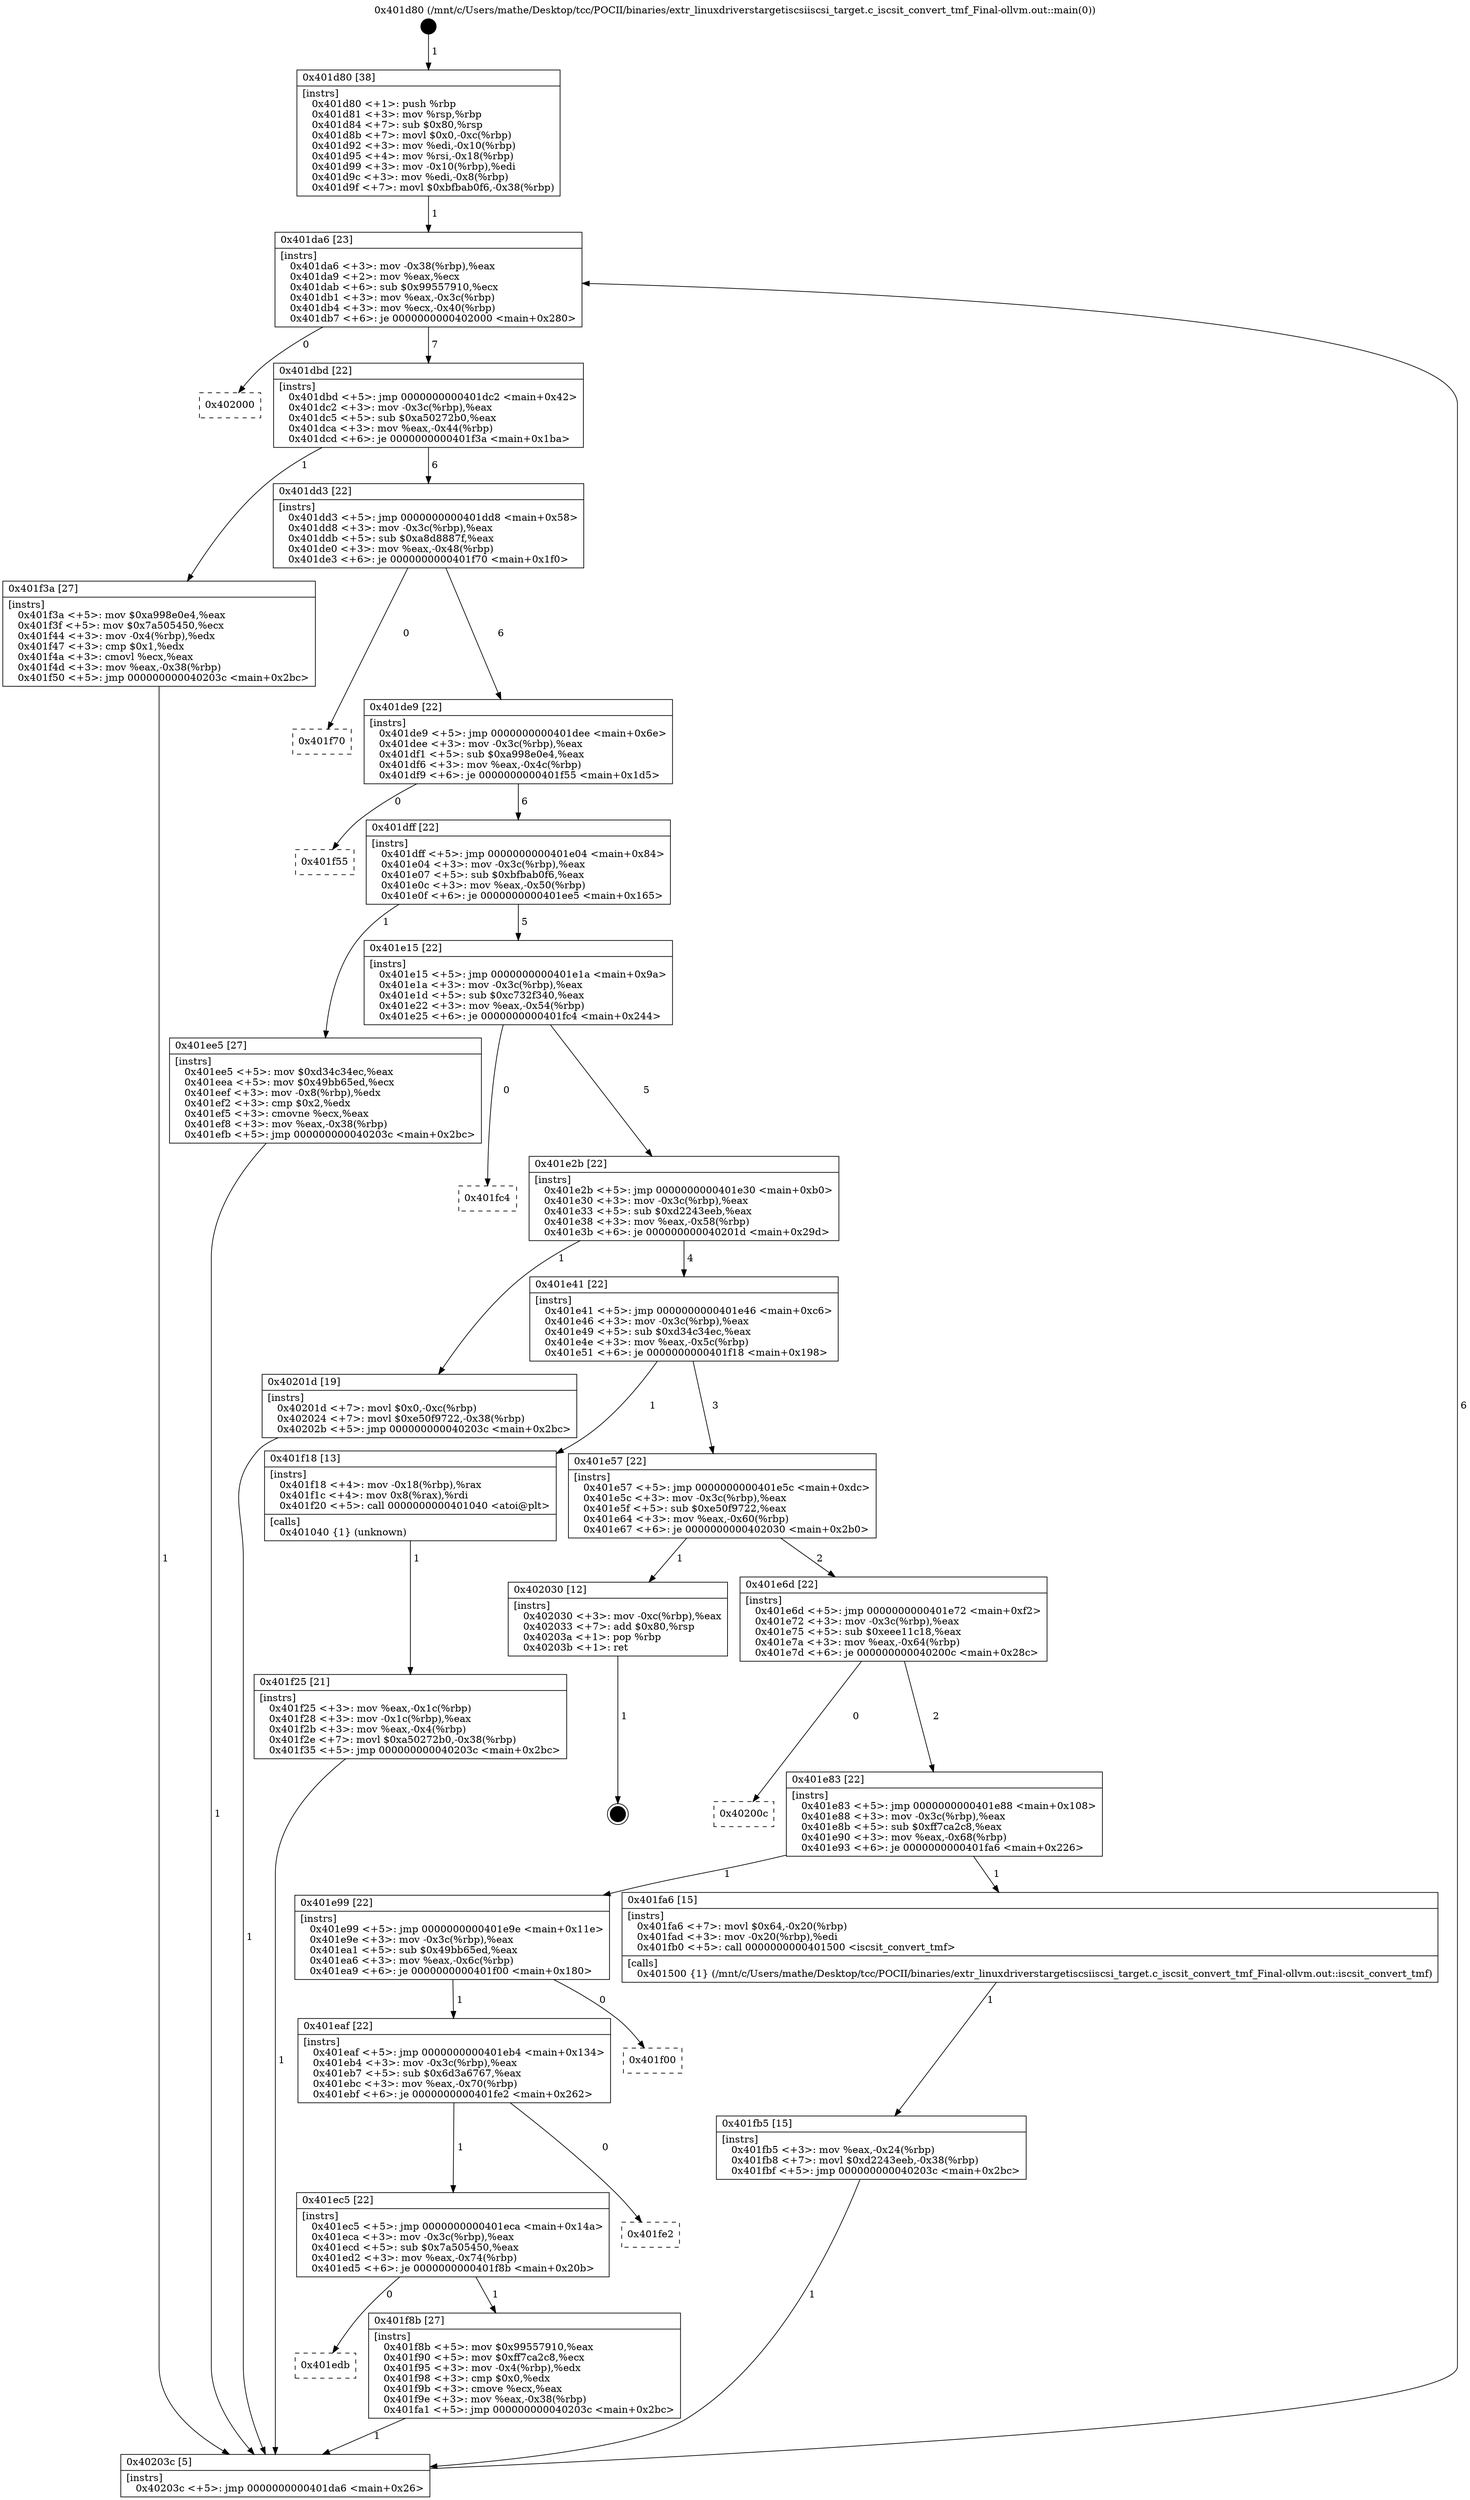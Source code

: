 digraph "0x401d80" {
  label = "0x401d80 (/mnt/c/Users/mathe/Desktop/tcc/POCII/binaries/extr_linuxdriverstargetiscsiiscsi_target.c_iscsit_convert_tmf_Final-ollvm.out::main(0))"
  labelloc = "t"
  node[shape=record]

  Entry [label="",width=0.3,height=0.3,shape=circle,fillcolor=black,style=filled]
  "0x401da6" [label="{
     0x401da6 [23]\l
     | [instrs]\l
     &nbsp;&nbsp;0x401da6 \<+3\>: mov -0x38(%rbp),%eax\l
     &nbsp;&nbsp;0x401da9 \<+2\>: mov %eax,%ecx\l
     &nbsp;&nbsp;0x401dab \<+6\>: sub $0x99557910,%ecx\l
     &nbsp;&nbsp;0x401db1 \<+3\>: mov %eax,-0x3c(%rbp)\l
     &nbsp;&nbsp;0x401db4 \<+3\>: mov %ecx,-0x40(%rbp)\l
     &nbsp;&nbsp;0x401db7 \<+6\>: je 0000000000402000 \<main+0x280\>\l
  }"]
  "0x402000" [label="{
     0x402000\l
  }", style=dashed]
  "0x401dbd" [label="{
     0x401dbd [22]\l
     | [instrs]\l
     &nbsp;&nbsp;0x401dbd \<+5\>: jmp 0000000000401dc2 \<main+0x42\>\l
     &nbsp;&nbsp;0x401dc2 \<+3\>: mov -0x3c(%rbp),%eax\l
     &nbsp;&nbsp;0x401dc5 \<+5\>: sub $0xa50272b0,%eax\l
     &nbsp;&nbsp;0x401dca \<+3\>: mov %eax,-0x44(%rbp)\l
     &nbsp;&nbsp;0x401dcd \<+6\>: je 0000000000401f3a \<main+0x1ba\>\l
  }"]
  Exit [label="",width=0.3,height=0.3,shape=circle,fillcolor=black,style=filled,peripheries=2]
  "0x401f3a" [label="{
     0x401f3a [27]\l
     | [instrs]\l
     &nbsp;&nbsp;0x401f3a \<+5\>: mov $0xa998e0e4,%eax\l
     &nbsp;&nbsp;0x401f3f \<+5\>: mov $0x7a505450,%ecx\l
     &nbsp;&nbsp;0x401f44 \<+3\>: mov -0x4(%rbp),%edx\l
     &nbsp;&nbsp;0x401f47 \<+3\>: cmp $0x1,%edx\l
     &nbsp;&nbsp;0x401f4a \<+3\>: cmovl %ecx,%eax\l
     &nbsp;&nbsp;0x401f4d \<+3\>: mov %eax,-0x38(%rbp)\l
     &nbsp;&nbsp;0x401f50 \<+5\>: jmp 000000000040203c \<main+0x2bc\>\l
  }"]
  "0x401dd3" [label="{
     0x401dd3 [22]\l
     | [instrs]\l
     &nbsp;&nbsp;0x401dd3 \<+5\>: jmp 0000000000401dd8 \<main+0x58\>\l
     &nbsp;&nbsp;0x401dd8 \<+3\>: mov -0x3c(%rbp),%eax\l
     &nbsp;&nbsp;0x401ddb \<+5\>: sub $0xa8d8887f,%eax\l
     &nbsp;&nbsp;0x401de0 \<+3\>: mov %eax,-0x48(%rbp)\l
     &nbsp;&nbsp;0x401de3 \<+6\>: je 0000000000401f70 \<main+0x1f0\>\l
  }"]
  "0x401fb5" [label="{
     0x401fb5 [15]\l
     | [instrs]\l
     &nbsp;&nbsp;0x401fb5 \<+3\>: mov %eax,-0x24(%rbp)\l
     &nbsp;&nbsp;0x401fb8 \<+7\>: movl $0xd2243eeb,-0x38(%rbp)\l
     &nbsp;&nbsp;0x401fbf \<+5\>: jmp 000000000040203c \<main+0x2bc\>\l
  }"]
  "0x401f70" [label="{
     0x401f70\l
  }", style=dashed]
  "0x401de9" [label="{
     0x401de9 [22]\l
     | [instrs]\l
     &nbsp;&nbsp;0x401de9 \<+5\>: jmp 0000000000401dee \<main+0x6e\>\l
     &nbsp;&nbsp;0x401dee \<+3\>: mov -0x3c(%rbp),%eax\l
     &nbsp;&nbsp;0x401df1 \<+5\>: sub $0xa998e0e4,%eax\l
     &nbsp;&nbsp;0x401df6 \<+3\>: mov %eax,-0x4c(%rbp)\l
     &nbsp;&nbsp;0x401df9 \<+6\>: je 0000000000401f55 \<main+0x1d5\>\l
  }"]
  "0x401edb" [label="{
     0x401edb\l
  }", style=dashed]
  "0x401f55" [label="{
     0x401f55\l
  }", style=dashed]
  "0x401dff" [label="{
     0x401dff [22]\l
     | [instrs]\l
     &nbsp;&nbsp;0x401dff \<+5\>: jmp 0000000000401e04 \<main+0x84\>\l
     &nbsp;&nbsp;0x401e04 \<+3\>: mov -0x3c(%rbp),%eax\l
     &nbsp;&nbsp;0x401e07 \<+5\>: sub $0xbfbab0f6,%eax\l
     &nbsp;&nbsp;0x401e0c \<+3\>: mov %eax,-0x50(%rbp)\l
     &nbsp;&nbsp;0x401e0f \<+6\>: je 0000000000401ee5 \<main+0x165\>\l
  }"]
  "0x401f8b" [label="{
     0x401f8b [27]\l
     | [instrs]\l
     &nbsp;&nbsp;0x401f8b \<+5\>: mov $0x99557910,%eax\l
     &nbsp;&nbsp;0x401f90 \<+5\>: mov $0xff7ca2c8,%ecx\l
     &nbsp;&nbsp;0x401f95 \<+3\>: mov -0x4(%rbp),%edx\l
     &nbsp;&nbsp;0x401f98 \<+3\>: cmp $0x0,%edx\l
     &nbsp;&nbsp;0x401f9b \<+3\>: cmove %ecx,%eax\l
     &nbsp;&nbsp;0x401f9e \<+3\>: mov %eax,-0x38(%rbp)\l
     &nbsp;&nbsp;0x401fa1 \<+5\>: jmp 000000000040203c \<main+0x2bc\>\l
  }"]
  "0x401ee5" [label="{
     0x401ee5 [27]\l
     | [instrs]\l
     &nbsp;&nbsp;0x401ee5 \<+5\>: mov $0xd34c34ec,%eax\l
     &nbsp;&nbsp;0x401eea \<+5\>: mov $0x49bb65ed,%ecx\l
     &nbsp;&nbsp;0x401eef \<+3\>: mov -0x8(%rbp),%edx\l
     &nbsp;&nbsp;0x401ef2 \<+3\>: cmp $0x2,%edx\l
     &nbsp;&nbsp;0x401ef5 \<+3\>: cmovne %ecx,%eax\l
     &nbsp;&nbsp;0x401ef8 \<+3\>: mov %eax,-0x38(%rbp)\l
     &nbsp;&nbsp;0x401efb \<+5\>: jmp 000000000040203c \<main+0x2bc\>\l
  }"]
  "0x401e15" [label="{
     0x401e15 [22]\l
     | [instrs]\l
     &nbsp;&nbsp;0x401e15 \<+5\>: jmp 0000000000401e1a \<main+0x9a\>\l
     &nbsp;&nbsp;0x401e1a \<+3\>: mov -0x3c(%rbp),%eax\l
     &nbsp;&nbsp;0x401e1d \<+5\>: sub $0xc732f340,%eax\l
     &nbsp;&nbsp;0x401e22 \<+3\>: mov %eax,-0x54(%rbp)\l
     &nbsp;&nbsp;0x401e25 \<+6\>: je 0000000000401fc4 \<main+0x244\>\l
  }"]
  "0x40203c" [label="{
     0x40203c [5]\l
     | [instrs]\l
     &nbsp;&nbsp;0x40203c \<+5\>: jmp 0000000000401da6 \<main+0x26\>\l
  }"]
  "0x401d80" [label="{
     0x401d80 [38]\l
     | [instrs]\l
     &nbsp;&nbsp;0x401d80 \<+1\>: push %rbp\l
     &nbsp;&nbsp;0x401d81 \<+3\>: mov %rsp,%rbp\l
     &nbsp;&nbsp;0x401d84 \<+7\>: sub $0x80,%rsp\l
     &nbsp;&nbsp;0x401d8b \<+7\>: movl $0x0,-0xc(%rbp)\l
     &nbsp;&nbsp;0x401d92 \<+3\>: mov %edi,-0x10(%rbp)\l
     &nbsp;&nbsp;0x401d95 \<+4\>: mov %rsi,-0x18(%rbp)\l
     &nbsp;&nbsp;0x401d99 \<+3\>: mov -0x10(%rbp),%edi\l
     &nbsp;&nbsp;0x401d9c \<+3\>: mov %edi,-0x8(%rbp)\l
     &nbsp;&nbsp;0x401d9f \<+7\>: movl $0xbfbab0f6,-0x38(%rbp)\l
  }"]
  "0x401ec5" [label="{
     0x401ec5 [22]\l
     | [instrs]\l
     &nbsp;&nbsp;0x401ec5 \<+5\>: jmp 0000000000401eca \<main+0x14a\>\l
     &nbsp;&nbsp;0x401eca \<+3\>: mov -0x3c(%rbp),%eax\l
     &nbsp;&nbsp;0x401ecd \<+5\>: sub $0x7a505450,%eax\l
     &nbsp;&nbsp;0x401ed2 \<+3\>: mov %eax,-0x74(%rbp)\l
     &nbsp;&nbsp;0x401ed5 \<+6\>: je 0000000000401f8b \<main+0x20b\>\l
  }"]
  "0x401fc4" [label="{
     0x401fc4\l
  }", style=dashed]
  "0x401e2b" [label="{
     0x401e2b [22]\l
     | [instrs]\l
     &nbsp;&nbsp;0x401e2b \<+5\>: jmp 0000000000401e30 \<main+0xb0\>\l
     &nbsp;&nbsp;0x401e30 \<+3\>: mov -0x3c(%rbp),%eax\l
     &nbsp;&nbsp;0x401e33 \<+5\>: sub $0xd2243eeb,%eax\l
     &nbsp;&nbsp;0x401e38 \<+3\>: mov %eax,-0x58(%rbp)\l
     &nbsp;&nbsp;0x401e3b \<+6\>: je 000000000040201d \<main+0x29d\>\l
  }"]
  "0x401fe2" [label="{
     0x401fe2\l
  }", style=dashed]
  "0x40201d" [label="{
     0x40201d [19]\l
     | [instrs]\l
     &nbsp;&nbsp;0x40201d \<+7\>: movl $0x0,-0xc(%rbp)\l
     &nbsp;&nbsp;0x402024 \<+7\>: movl $0xe50f9722,-0x38(%rbp)\l
     &nbsp;&nbsp;0x40202b \<+5\>: jmp 000000000040203c \<main+0x2bc\>\l
  }"]
  "0x401e41" [label="{
     0x401e41 [22]\l
     | [instrs]\l
     &nbsp;&nbsp;0x401e41 \<+5\>: jmp 0000000000401e46 \<main+0xc6\>\l
     &nbsp;&nbsp;0x401e46 \<+3\>: mov -0x3c(%rbp),%eax\l
     &nbsp;&nbsp;0x401e49 \<+5\>: sub $0xd34c34ec,%eax\l
     &nbsp;&nbsp;0x401e4e \<+3\>: mov %eax,-0x5c(%rbp)\l
     &nbsp;&nbsp;0x401e51 \<+6\>: je 0000000000401f18 \<main+0x198\>\l
  }"]
  "0x401eaf" [label="{
     0x401eaf [22]\l
     | [instrs]\l
     &nbsp;&nbsp;0x401eaf \<+5\>: jmp 0000000000401eb4 \<main+0x134\>\l
     &nbsp;&nbsp;0x401eb4 \<+3\>: mov -0x3c(%rbp),%eax\l
     &nbsp;&nbsp;0x401eb7 \<+5\>: sub $0x6d3a6767,%eax\l
     &nbsp;&nbsp;0x401ebc \<+3\>: mov %eax,-0x70(%rbp)\l
     &nbsp;&nbsp;0x401ebf \<+6\>: je 0000000000401fe2 \<main+0x262\>\l
  }"]
  "0x401f18" [label="{
     0x401f18 [13]\l
     | [instrs]\l
     &nbsp;&nbsp;0x401f18 \<+4\>: mov -0x18(%rbp),%rax\l
     &nbsp;&nbsp;0x401f1c \<+4\>: mov 0x8(%rax),%rdi\l
     &nbsp;&nbsp;0x401f20 \<+5\>: call 0000000000401040 \<atoi@plt\>\l
     | [calls]\l
     &nbsp;&nbsp;0x401040 \{1\} (unknown)\l
  }"]
  "0x401e57" [label="{
     0x401e57 [22]\l
     | [instrs]\l
     &nbsp;&nbsp;0x401e57 \<+5\>: jmp 0000000000401e5c \<main+0xdc\>\l
     &nbsp;&nbsp;0x401e5c \<+3\>: mov -0x3c(%rbp),%eax\l
     &nbsp;&nbsp;0x401e5f \<+5\>: sub $0xe50f9722,%eax\l
     &nbsp;&nbsp;0x401e64 \<+3\>: mov %eax,-0x60(%rbp)\l
     &nbsp;&nbsp;0x401e67 \<+6\>: je 0000000000402030 \<main+0x2b0\>\l
  }"]
  "0x401f25" [label="{
     0x401f25 [21]\l
     | [instrs]\l
     &nbsp;&nbsp;0x401f25 \<+3\>: mov %eax,-0x1c(%rbp)\l
     &nbsp;&nbsp;0x401f28 \<+3\>: mov -0x1c(%rbp),%eax\l
     &nbsp;&nbsp;0x401f2b \<+3\>: mov %eax,-0x4(%rbp)\l
     &nbsp;&nbsp;0x401f2e \<+7\>: movl $0xa50272b0,-0x38(%rbp)\l
     &nbsp;&nbsp;0x401f35 \<+5\>: jmp 000000000040203c \<main+0x2bc\>\l
  }"]
  "0x401f00" [label="{
     0x401f00\l
  }", style=dashed]
  "0x402030" [label="{
     0x402030 [12]\l
     | [instrs]\l
     &nbsp;&nbsp;0x402030 \<+3\>: mov -0xc(%rbp),%eax\l
     &nbsp;&nbsp;0x402033 \<+7\>: add $0x80,%rsp\l
     &nbsp;&nbsp;0x40203a \<+1\>: pop %rbp\l
     &nbsp;&nbsp;0x40203b \<+1\>: ret\l
  }"]
  "0x401e6d" [label="{
     0x401e6d [22]\l
     | [instrs]\l
     &nbsp;&nbsp;0x401e6d \<+5\>: jmp 0000000000401e72 \<main+0xf2\>\l
     &nbsp;&nbsp;0x401e72 \<+3\>: mov -0x3c(%rbp),%eax\l
     &nbsp;&nbsp;0x401e75 \<+5\>: sub $0xeee11c18,%eax\l
     &nbsp;&nbsp;0x401e7a \<+3\>: mov %eax,-0x64(%rbp)\l
     &nbsp;&nbsp;0x401e7d \<+6\>: je 000000000040200c \<main+0x28c\>\l
  }"]
  "0x401e99" [label="{
     0x401e99 [22]\l
     | [instrs]\l
     &nbsp;&nbsp;0x401e99 \<+5\>: jmp 0000000000401e9e \<main+0x11e\>\l
     &nbsp;&nbsp;0x401e9e \<+3\>: mov -0x3c(%rbp),%eax\l
     &nbsp;&nbsp;0x401ea1 \<+5\>: sub $0x49bb65ed,%eax\l
     &nbsp;&nbsp;0x401ea6 \<+3\>: mov %eax,-0x6c(%rbp)\l
     &nbsp;&nbsp;0x401ea9 \<+6\>: je 0000000000401f00 \<main+0x180\>\l
  }"]
  "0x40200c" [label="{
     0x40200c\l
  }", style=dashed]
  "0x401e83" [label="{
     0x401e83 [22]\l
     | [instrs]\l
     &nbsp;&nbsp;0x401e83 \<+5\>: jmp 0000000000401e88 \<main+0x108\>\l
     &nbsp;&nbsp;0x401e88 \<+3\>: mov -0x3c(%rbp),%eax\l
     &nbsp;&nbsp;0x401e8b \<+5\>: sub $0xff7ca2c8,%eax\l
     &nbsp;&nbsp;0x401e90 \<+3\>: mov %eax,-0x68(%rbp)\l
     &nbsp;&nbsp;0x401e93 \<+6\>: je 0000000000401fa6 \<main+0x226\>\l
  }"]
  "0x401fa6" [label="{
     0x401fa6 [15]\l
     | [instrs]\l
     &nbsp;&nbsp;0x401fa6 \<+7\>: movl $0x64,-0x20(%rbp)\l
     &nbsp;&nbsp;0x401fad \<+3\>: mov -0x20(%rbp),%edi\l
     &nbsp;&nbsp;0x401fb0 \<+5\>: call 0000000000401500 \<iscsit_convert_tmf\>\l
     | [calls]\l
     &nbsp;&nbsp;0x401500 \{1\} (/mnt/c/Users/mathe/Desktop/tcc/POCII/binaries/extr_linuxdriverstargetiscsiiscsi_target.c_iscsit_convert_tmf_Final-ollvm.out::iscsit_convert_tmf)\l
  }"]
  Entry -> "0x401d80" [label=" 1"]
  "0x401da6" -> "0x402000" [label=" 0"]
  "0x401da6" -> "0x401dbd" [label=" 7"]
  "0x402030" -> Exit [label=" 1"]
  "0x401dbd" -> "0x401f3a" [label=" 1"]
  "0x401dbd" -> "0x401dd3" [label=" 6"]
  "0x40201d" -> "0x40203c" [label=" 1"]
  "0x401dd3" -> "0x401f70" [label=" 0"]
  "0x401dd3" -> "0x401de9" [label=" 6"]
  "0x401fb5" -> "0x40203c" [label=" 1"]
  "0x401de9" -> "0x401f55" [label=" 0"]
  "0x401de9" -> "0x401dff" [label=" 6"]
  "0x401fa6" -> "0x401fb5" [label=" 1"]
  "0x401dff" -> "0x401ee5" [label=" 1"]
  "0x401dff" -> "0x401e15" [label=" 5"]
  "0x401ee5" -> "0x40203c" [label=" 1"]
  "0x401d80" -> "0x401da6" [label=" 1"]
  "0x40203c" -> "0x401da6" [label=" 6"]
  "0x401f8b" -> "0x40203c" [label=" 1"]
  "0x401e15" -> "0x401fc4" [label=" 0"]
  "0x401e15" -> "0x401e2b" [label=" 5"]
  "0x401ec5" -> "0x401f8b" [label=" 1"]
  "0x401e2b" -> "0x40201d" [label=" 1"]
  "0x401e2b" -> "0x401e41" [label=" 4"]
  "0x401ec5" -> "0x401edb" [label=" 0"]
  "0x401e41" -> "0x401f18" [label=" 1"]
  "0x401e41" -> "0x401e57" [label=" 3"]
  "0x401f18" -> "0x401f25" [label=" 1"]
  "0x401f25" -> "0x40203c" [label=" 1"]
  "0x401f3a" -> "0x40203c" [label=" 1"]
  "0x401eaf" -> "0x401fe2" [label=" 0"]
  "0x401e57" -> "0x402030" [label=" 1"]
  "0x401e57" -> "0x401e6d" [label=" 2"]
  "0x401eaf" -> "0x401ec5" [label=" 1"]
  "0x401e6d" -> "0x40200c" [label=" 0"]
  "0x401e6d" -> "0x401e83" [label=" 2"]
  "0x401e99" -> "0x401f00" [label=" 0"]
  "0x401e83" -> "0x401fa6" [label=" 1"]
  "0x401e83" -> "0x401e99" [label=" 1"]
  "0x401e99" -> "0x401eaf" [label=" 1"]
}
